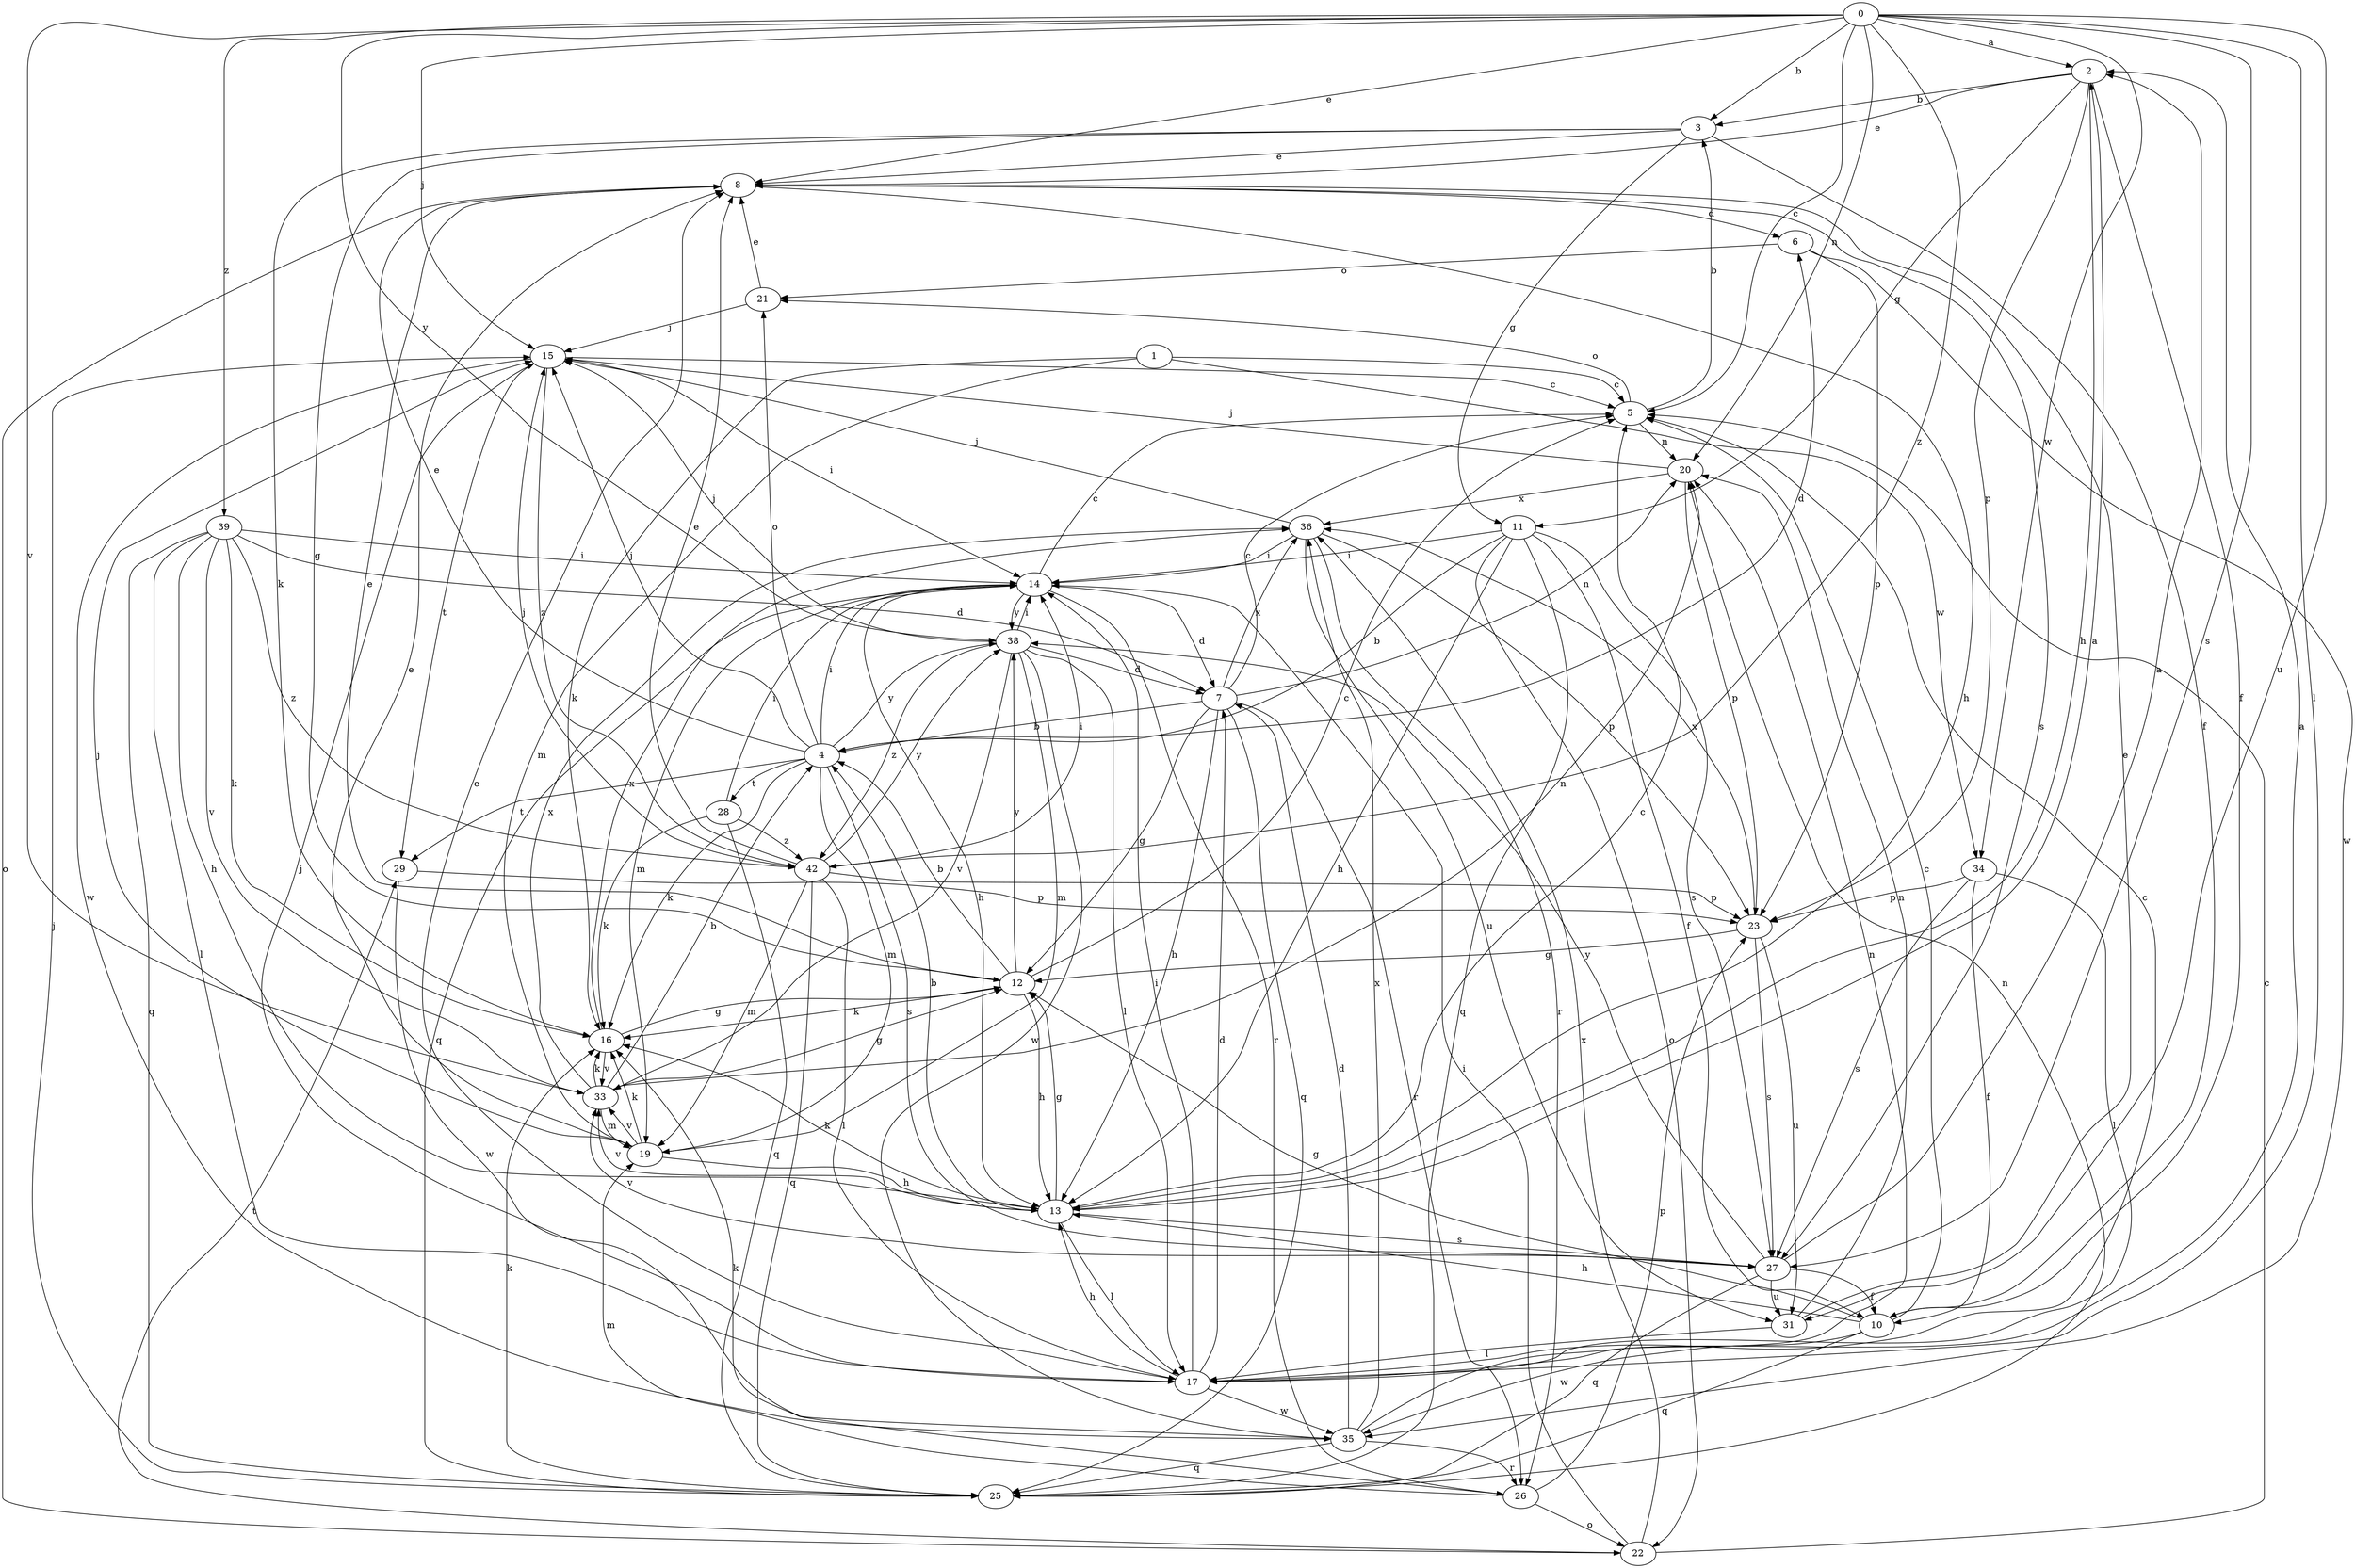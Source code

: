 strict digraph  {
0;
1;
2;
3;
4;
5;
6;
7;
8;
10;
11;
12;
13;
14;
15;
16;
17;
19;
20;
21;
22;
23;
25;
26;
27;
28;
29;
31;
33;
34;
35;
36;
38;
39;
42;
0 -> 2  [label=a];
0 -> 3  [label=b];
0 -> 5  [label=c];
0 -> 8  [label=e];
0 -> 15  [label=j];
0 -> 17  [label=l];
0 -> 20  [label=n];
0 -> 27  [label=s];
0 -> 31  [label=u];
0 -> 33  [label=v];
0 -> 34  [label=w];
0 -> 38  [label=y];
0 -> 39  [label=z];
0 -> 42  [label=z];
1 -> 5  [label=c];
1 -> 16  [label=k];
1 -> 19  [label=m];
1 -> 34  [label=w];
2 -> 3  [label=b];
2 -> 8  [label=e];
2 -> 10  [label=f];
2 -> 11  [label=g];
2 -> 13  [label=h];
2 -> 23  [label=p];
3 -> 8  [label=e];
3 -> 10  [label=f];
3 -> 11  [label=g];
3 -> 12  [label=g];
3 -> 16  [label=k];
4 -> 6  [label=d];
4 -> 8  [label=e];
4 -> 14  [label=i];
4 -> 15  [label=j];
4 -> 16  [label=k];
4 -> 19  [label=m];
4 -> 21  [label=o];
4 -> 27  [label=s];
4 -> 28  [label=t];
4 -> 29  [label=t];
4 -> 38  [label=y];
5 -> 3  [label=b];
5 -> 20  [label=n];
5 -> 21  [label=o];
6 -> 21  [label=o];
6 -> 23  [label=p];
6 -> 35  [label=w];
7 -> 4  [label=b];
7 -> 5  [label=c];
7 -> 12  [label=g];
7 -> 13  [label=h];
7 -> 20  [label=n];
7 -> 25  [label=q];
7 -> 26  [label=r];
7 -> 36  [label=x];
8 -> 6  [label=d];
8 -> 13  [label=h];
8 -> 22  [label=o];
8 -> 27  [label=s];
10 -> 5  [label=c];
10 -> 12  [label=g];
10 -> 13  [label=h];
10 -> 25  [label=q];
10 -> 35  [label=w];
11 -> 4  [label=b];
11 -> 10  [label=f];
11 -> 13  [label=h];
11 -> 14  [label=i];
11 -> 22  [label=o];
11 -> 25  [label=q];
11 -> 27  [label=s];
12 -> 4  [label=b];
12 -> 5  [label=c];
12 -> 8  [label=e];
12 -> 13  [label=h];
12 -> 16  [label=k];
12 -> 38  [label=y];
13 -> 2  [label=a];
13 -> 4  [label=b];
13 -> 5  [label=c];
13 -> 12  [label=g];
13 -> 16  [label=k];
13 -> 17  [label=l];
13 -> 27  [label=s];
13 -> 33  [label=v];
14 -> 5  [label=c];
14 -> 7  [label=d];
14 -> 13  [label=h];
14 -> 19  [label=m];
14 -> 25  [label=q];
14 -> 26  [label=r];
14 -> 38  [label=y];
15 -> 5  [label=c];
15 -> 14  [label=i];
15 -> 29  [label=t];
15 -> 35  [label=w];
15 -> 42  [label=z];
16 -> 12  [label=g];
16 -> 33  [label=v];
16 -> 36  [label=x];
17 -> 2  [label=a];
17 -> 5  [label=c];
17 -> 7  [label=d];
17 -> 8  [label=e];
17 -> 13  [label=h];
17 -> 14  [label=i];
17 -> 15  [label=j];
17 -> 35  [label=w];
19 -> 8  [label=e];
19 -> 13  [label=h];
19 -> 15  [label=j];
19 -> 16  [label=k];
19 -> 33  [label=v];
20 -> 15  [label=j];
20 -> 23  [label=p];
20 -> 36  [label=x];
21 -> 8  [label=e];
21 -> 15  [label=j];
22 -> 5  [label=c];
22 -> 14  [label=i];
22 -> 29  [label=t];
22 -> 36  [label=x];
23 -> 12  [label=g];
23 -> 27  [label=s];
23 -> 31  [label=u];
23 -> 36  [label=x];
25 -> 15  [label=j];
25 -> 16  [label=k];
25 -> 20  [label=n];
26 -> 16  [label=k];
26 -> 19  [label=m];
26 -> 22  [label=o];
26 -> 23  [label=p];
27 -> 2  [label=a];
27 -> 10  [label=f];
27 -> 25  [label=q];
27 -> 31  [label=u];
27 -> 33  [label=v];
27 -> 38  [label=y];
28 -> 14  [label=i];
28 -> 16  [label=k];
28 -> 25  [label=q];
28 -> 42  [label=z];
29 -> 23  [label=p];
29 -> 35  [label=w];
31 -> 8  [label=e];
31 -> 17  [label=l];
31 -> 20  [label=n];
33 -> 4  [label=b];
33 -> 12  [label=g];
33 -> 16  [label=k];
33 -> 19  [label=m];
33 -> 20  [label=n];
33 -> 36  [label=x];
34 -> 10  [label=f];
34 -> 17  [label=l];
34 -> 23  [label=p];
34 -> 27  [label=s];
35 -> 7  [label=d];
35 -> 20  [label=n];
35 -> 25  [label=q];
35 -> 26  [label=r];
35 -> 36  [label=x];
36 -> 14  [label=i];
36 -> 15  [label=j];
36 -> 23  [label=p];
36 -> 26  [label=r];
36 -> 31  [label=u];
38 -> 7  [label=d];
38 -> 14  [label=i];
38 -> 15  [label=j];
38 -> 17  [label=l];
38 -> 19  [label=m];
38 -> 33  [label=v];
38 -> 35  [label=w];
38 -> 42  [label=z];
39 -> 7  [label=d];
39 -> 13  [label=h];
39 -> 14  [label=i];
39 -> 16  [label=k];
39 -> 17  [label=l];
39 -> 25  [label=q];
39 -> 33  [label=v];
39 -> 42  [label=z];
42 -> 8  [label=e];
42 -> 14  [label=i];
42 -> 15  [label=j];
42 -> 17  [label=l];
42 -> 19  [label=m];
42 -> 23  [label=p];
42 -> 25  [label=q];
42 -> 38  [label=y];
}
